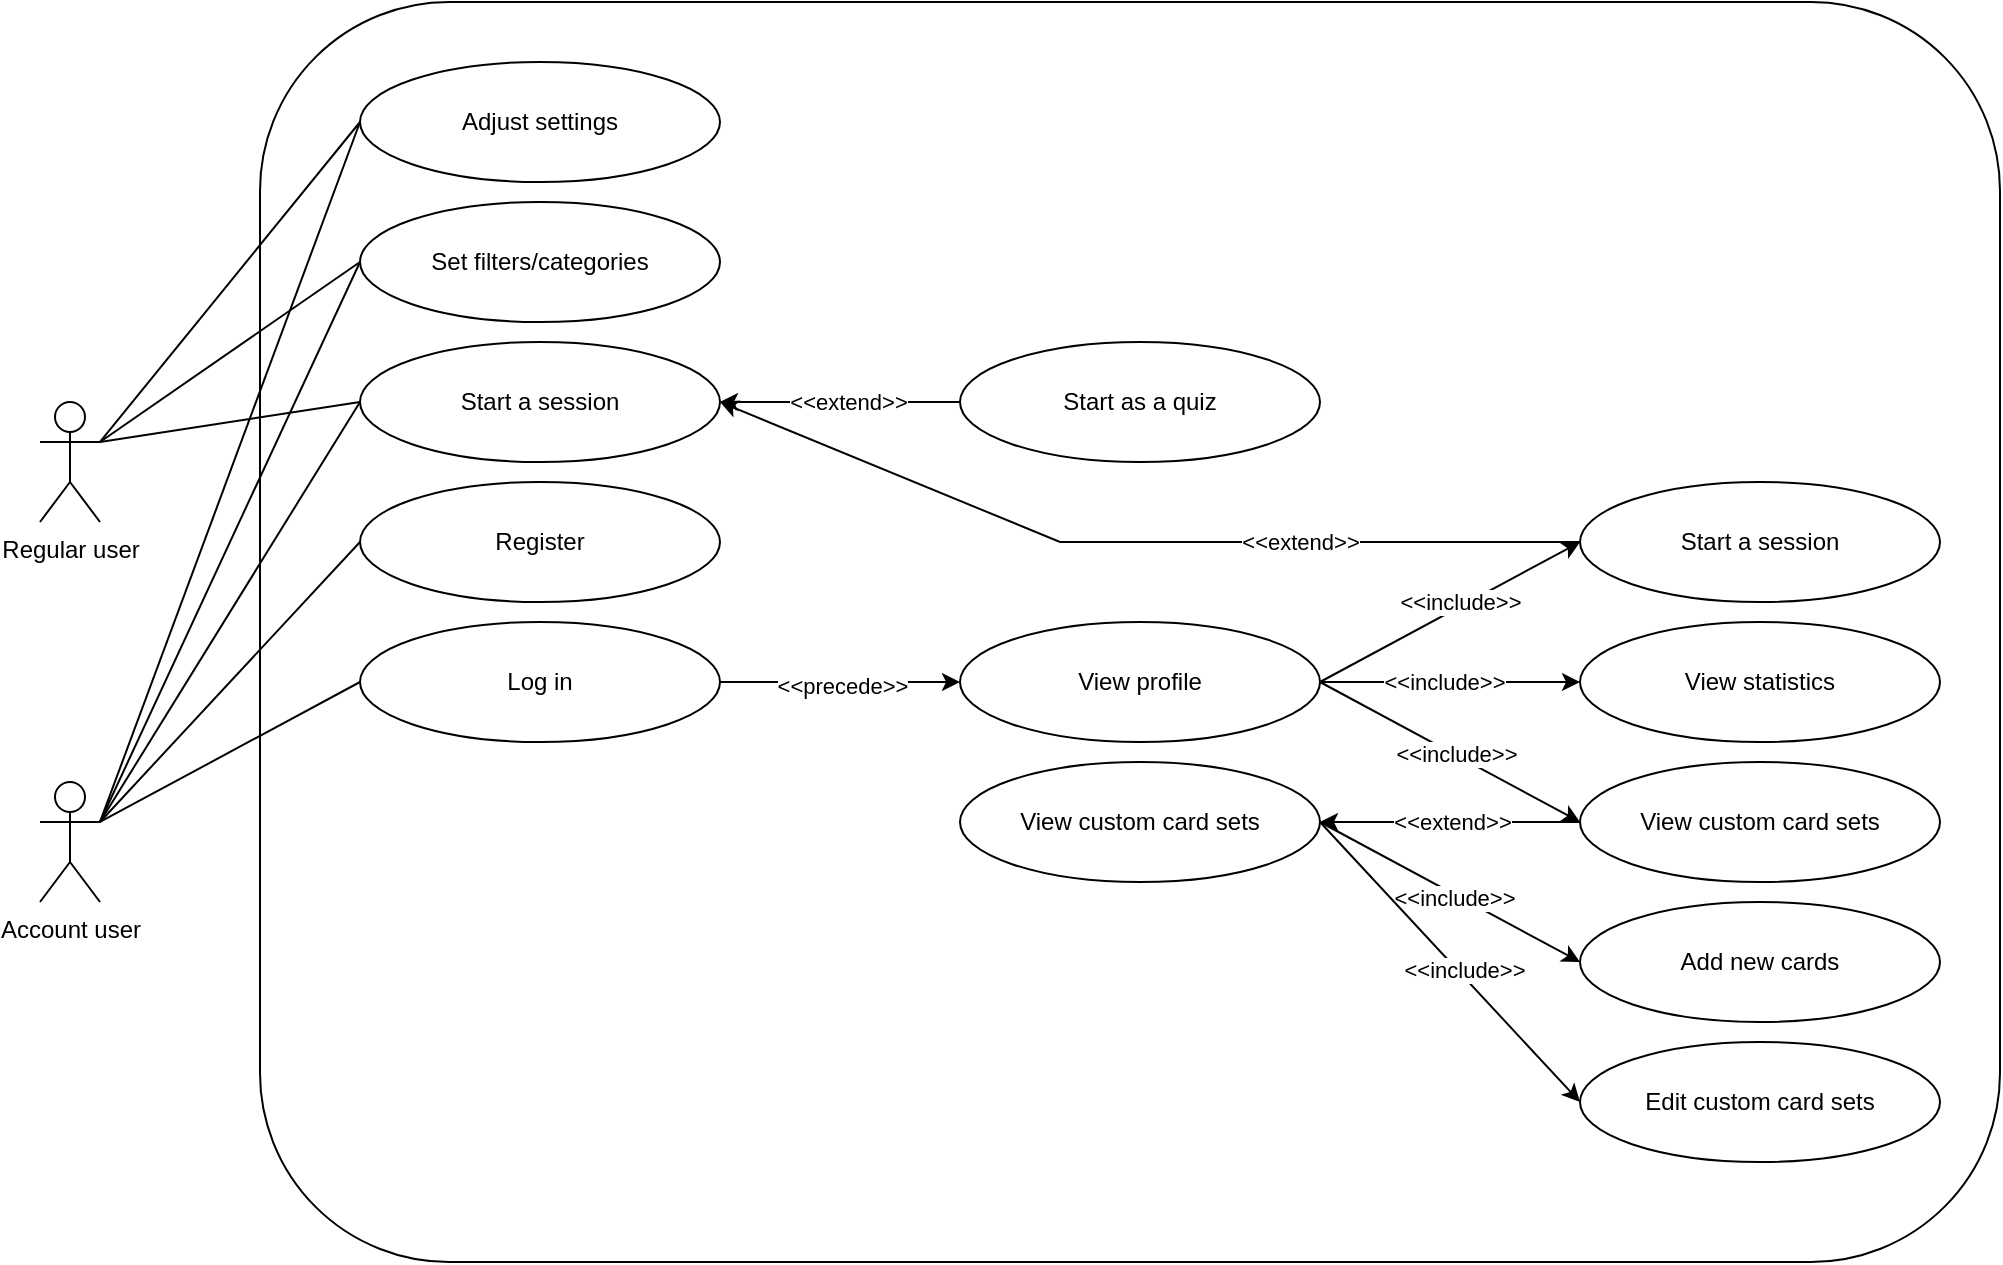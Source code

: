 <mxfile version="21.0.2" type="github">
  <diagram name="Page-1" id="3Ho3lMDQayWG8T5b9iDX">
    <mxGraphModel dx="986" dy="1642" grid="1" gridSize="10" guides="1" tooltips="1" connect="1" arrows="1" fold="1" page="1" pageScale="1" pageWidth="850" pageHeight="1100" math="0" shadow="0">
      <root>
        <mxCell id="0" />
        <mxCell id="1" parent="0" />
        <mxCell id="TednKCqArEcdU_LHiB3S-1" value="" style="rounded=1;whiteSpace=wrap;html=1;" parent="1" vertex="1">
          <mxGeometry x="180" y="-30" width="870" height="630" as="geometry" />
        </mxCell>
        <mxCell id="TednKCqArEcdU_LHiB3S-2" value="Regular user" style="shape=umlActor;verticalLabelPosition=bottom;verticalAlign=top;html=1;outlineConnect=0;" parent="1" vertex="1">
          <mxGeometry x="70" y="170" width="30" height="60" as="geometry" />
        </mxCell>
        <mxCell id="TednKCqArEcdU_LHiB3S-3" value="Account user" style="shape=umlActor;verticalLabelPosition=bottom;verticalAlign=top;html=1;outlineConnect=0;" parent="1" vertex="1">
          <mxGeometry x="70" y="360" width="30" height="60" as="geometry" />
        </mxCell>
        <mxCell id="TednKCqArEcdU_LHiB3S-4" value="Start a session" style="ellipse;whiteSpace=wrap;html=1;" parent="1" vertex="1">
          <mxGeometry x="230" y="140" width="180" height="60" as="geometry" />
        </mxCell>
        <mxCell id="TednKCqArEcdU_LHiB3S-5" value="Set filters/categories" style="ellipse;whiteSpace=wrap;html=1;" parent="1" vertex="1">
          <mxGeometry x="230" y="70" width="180" height="60" as="geometry" />
        </mxCell>
        <mxCell id="TednKCqArEcdU_LHiB3S-6" value="Register" style="ellipse;whiteSpace=wrap;html=1;" parent="1" vertex="1">
          <mxGeometry x="230" y="210" width="180" height="60" as="geometry" />
        </mxCell>
        <mxCell id="TednKCqArEcdU_LHiB3S-7" value="View profile" style="ellipse;whiteSpace=wrap;html=1;" parent="1" vertex="1">
          <mxGeometry x="530" y="280" width="180" height="60" as="geometry" />
        </mxCell>
        <mxCell id="TednKCqArEcdU_LHiB3S-8" value="View custom card sets" style="ellipse;whiteSpace=wrap;html=1;" parent="1" vertex="1">
          <mxGeometry x="530" y="350" width="180" height="60" as="geometry" />
        </mxCell>
        <mxCell id="TednKCqArEcdU_LHiB3S-9" value="Add new cards" style="ellipse;whiteSpace=wrap;html=1;" parent="1" vertex="1">
          <mxGeometry x="840" y="420" width="180" height="60" as="geometry" />
        </mxCell>
        <mxCell id="TednKCqArEcdU_LHiB3S-10" value="" style="endArrow=none;html=1;rounded=0;entryX=0;entryY=0.5;entryDx=0;entryDy=0;exitX=1;exitY=0.333;exitDx=0;exitDy=0;exitPerimeter=0;" parent="1" source="TednKCqArEcdU_LHiB3S-2" target="TednKCqArEcdU_LHiB3S-5" edge="1">
          <mxGeometry width="50" height="50" relative="1" as="geometry">
            <mxPoint x="120" y="230" as="sourcePoint" />
            <mxPoint x="170" y="180" as="targetPoint" />
          </mxGeometry>
        </mxCell>
        <mxCell id="TednKCqArEcdU_LHiB3S-11" value="" style="endArrow=none;html=1;rounded=0;entryX=0;entryY=0.5;entryDx=0;entryDy=0;exitX=1;exitY=0.333;exitDx=0;exitDy=0;exitPerimeter=0;" parent="1" source="TednKCqArEcdU_LHiB3S-2" target="TednKCqArEcdU_LHiB3S-4" edge="1">
          <mxGeometry width="50" height="50" relative="1" as="geometry">
            <mxPoint x="100" y="260" as="sourcePoint" />
            <mxPoint x="150" y="210" as="targetPoint" />
          </mxGeometry>
        </mxCell>
        <mxCell id="TednKCqArEcdU_LHiB3S-12" value="" style="endArrow=none;html=1;rounded=0;exitX=1;exitY=0.333;exitDx=0;exitDy=0;exitPerimeter=0;entryX=0;entryY=0.5;entryDx=0;entryDy=0;" parent="1" source="TednKCqArEcdU_LHiB3S-3" target="TednKCqArEcdU_LHiB3S-5" edge="1">
          <mxGeometry width="50" height="50" relative="1" as="geometry">
            <mxPoint x="110" y="380" as="sourcePoint" />
            <mxPoint x="160" y="330" as="targetPoint" />
          </mxGeometry>
        </mxCell>
        <mxCell id="TednKCqArEcdU_LHiB3S-13" value="" style="endArrow=none;html=1;rounded=0;exitX=1;exitY=0.333;exitDx=0;exitDy=0;exitPerimeter=0;entryX=0;entryY=0.5;entryDx=0;entryDy=0;" parent="1" source="TednKCqArEcdU_LHiB3S-3" target="TednKCqArEcdU_LHiB3S-4" edge="1">
          <mxGeometry width="50" height="50" relative="1" as="geometry">
            <mxPoint x="120" y="420" as="sourcePoint" />
            <mxPoint x="170" y="370" as="targetPoint" />
          </mxGeometry>
        </mxCell>
        <mxCell id="TednKCqArEcdU_LHiB3S-14" value="" style="endArrow=none;html=1;rounded=0;exitX=1;exitY=0.333;exitDx=0;exitDy=0;exitPerimeter=0;entryX=0;entryY=0.5;entryDx=0;entryDy=0;" parent="1" source="TednKCqArEcdU_LHiB3S-3" target="TednKCqArEcdU_LHiB3S-6" edge="1">
          <mxGeometry width="50" height="50" relative="1" as="geometry">
            <mxPoint x="130" y="420" as="sourcePoint" />
            <mxPoint x="180" y="370" as="targetPoint" />
          </mxGeometry>
        </mxCell>
        <mxCell id="TednKCqArEcdU_LHiB3S-18" value="View statistics" style="ellipse;whiteSpace=wrap;html=1;" parent="1" vertex="1">
          <mxGeometry x="840" y="280" width="180" height="60" as="geometry" />
        </mxCell>
        <mxCell id="TednKCqArEcdU_LHiB3S-20" value="" style="endArrow=classic;html=1;rounded=0;entryX=0;entryY=0.5;entryDx=0;entryDy=0;exitX=1;exitY=0.5;exitDx=0;exitDy=0;" parent="1" source="TednKCqArEcdU_LHiB3S-7" target="TednKCqArEcdU_LHiB3S-18" edge="1">
          <mxGeometry width="50" height="50" relative="1" as="geometry">
            <mxPoint x="450" y="250" as="sourcePoint" />
            <mxPoint x="450" y="240" as="targetPoint" />
          </mxGeometry>
        </mxCell>
        <mxCell id="TednKCqArEcdU_LHiB3S-21" value="&amp;lt;&amp;lt;include&amp;gt;&amp;gt;" style="edgeLabel;html=1;align=center;verticalAlign=middle;resizable=0;points=[];" parent="TednKCqArEcdU_LHiB3S-20" vertex="1" connectable="0">
          <mxGeometry x="-0.633" y="-1" relative="1" as="geometry">
            <mxPoint x="38" y="-1" as="offset" />
          </mxGeometry>
        </mxCell>
        <mxCell id="TednKCqArEcdU_LHiB3S-22" value="Start as a quiz" style="ellipse;whiteSpace=wrap;html=1;" parent="1" vertex="1">
          <mxGeometry x="530" y="140" width="180" height="60" as="geometry" />
        </mxCell>
        <mxCell id="TednKCqArEcdU_LHiB3S-23" value="" style="endArrow=classic;html=1;rounded=0;entryX=1;entryY=0.5;entryDx=0;entryDy=0;exitX=0;exitY=0.5;exitDx=0;exitDy=0;" parent="1" source="TednKCqArEcdU_LHiB3S-22" target="TednKCqArEcdU_LHiB3S-4" edge="1">
          <mxGeometry width="50" height="50" relative="1" as="geometry">
            <mxPoint x="470" y="170" as="sourcePoint" />
            <mxPoint x="520" y="120" as="targetPoint" />
          </mxGeometry>
        </mxCell>
        <mxCell id="TednKCqArEcdU_LHiB3S-24" value="&amp;lt;&amp;lt;extend&amp;gt;&amp;gt;" style="edgeLabel;html=1;align=center;verticalAlign=middle;resizable=0;points=[];" parent="TednKCqArEcdU_LHiB3S-23" vertex="1" connectable="0">
          <mxGeometry x="0.233" relative="1" as="geometry">
            <mxPoint x="18" as="offset" />
          </mxGeometry>
        </mxCell>
        <mxCell id="TednKCqArEcdU_LHiB3S-25" value="Adjust settings" style="ellipse;whiteSpace=wrap;html=1;" parent="1" vertex="1">
          <mxGeometry x="230" width="180" height="60" as="geometry" />
        </mxCell>
        <mxCell id="TednKCqArEcdU_LHiB3S-26" value="" style="endArrow=none;html=1;rounded=0;entryX=0;entryY=0.5;entryDx=0;entryDy=0;exitX=1;exitY=0.333;exitDx=0;exitDy=0;exitPerimeter=0;" parent="1" source="TednKCqArEcdU_LHiB3S-2" target="TednKCqArEcdU_LHiB3S-25" edge="1">
          <mxGeometry width="50" height="50" relative="1" as="geometry">
            <mxPoint x="90" y="130" as="sourcePoint" />
            <mxPoint x="140" y="80" as="targetPoint" />
          </mxGeometry>
        </mxCell>
        <mxCell id="TednKCqArEcdU_LHiB3S-27" value="" style="endArrow=none;html=1;rounded=0;exitX=1;exitY=0.333;exitDx=0;exitDy=0;exitPerimeter=0;entryX=0;entryY=0.5;entryDx=0;entryDy=0;" parent="1" source="TednKCqArEcdU_LHiB3S-3" target="TednKCqArEcdU_LHiB3S-25" edge="1">
          <mxGeometry width="50" height="50" relative="1" as="geometry">
            <mxPoint x="30" y="340" as="sourcePoint" />
            <mxPoint x="80" y="290" as="targetPoint" />
          </mxGeometry>
        </mxCell>
        <mxCell id="TednKCqArEcdU_LHiB3S-28" value="View custom card sets" style="ellipse;whiteSpace=wrap;html=1;" parent="1" vertex="1">
          <mxGeometry x="840" y="350" width="180" height="60" as="geometry" />
        </mxCell>
        <mxCell id="TednKCqArEcdU_LHiB3S-29" value="" style="endArrow=classic;html=1;rounded=0;exitX=1;exitY=0.5;exitDx=0;exitDy=0;entryX=0;entryY=0.5;entryDx=0;entryDy=0;" parent="1" source="TednKCqArEcdU_LHiB3S-7" target="TednKCqArEcdU_LHiB3S-28" edge="1">
          <mxGeometry width="50" height="50" relative="1" as="geometry">
            <mxPoint x="480" y="470" as="sourcePoint" />
            <mxPoint x="530" y="420" as="targetPoint" />
          </mxGeometry>
        </mxCell>
        <mxCell id="TednKCqArEcdU_LHiB3S-30" value="&amp;lt;&amp;lt;include&amp;gt;&amp;gt;" style="edgeLabel;html=1;align=center;verticalAlign=middle;resizable=0;points=[];" parent="TednKCqArEcdU_LHiB3S-29" vertex="1" connectable="0">
          <mxGeometry x="0.21" y="3" relative="1" as="geometry">
            <mxPoint x="-12" y="-4" as="offset" />
          </mxGeometry>
        </mxCell>
        <mxCell id="TednKCqArEcdU_LHiB3S-31" value="" style="endArrow=classic;html=1;rounded=0;entryX=1;entryY=0.5;entryDx=0;entryDy=0;exitX=0;exitY=0.5;exitDx=0;exitDy=0;" parent="1" source="TednKCqArEcdU_LHiB3S-28" target="TednKCqArEcdU_LHiB3S-8" edge="1">
          <mxGeometry width="50" height="50" relative="1" as="geometry">
            <mxPoint x="500" y="500" as="sourcePoint" />
            <mxPoint x="550" y="450" as="targetPoint" />
          </mxGeometry>
        </mxCell>
        <mxCell id="TednKCqArEcdU_LHiB3S-32" value="&amp;lt;&amp;lt;extend&amp;gt;&amp;gt;" style="edgeLabel;html=1;align=center;verticalAlign=middle;resizable=0;points=[];" parent="TednKCqArEcdU_LHiB3S-31" vertex="1" connectable="0">
          <mxGeometry x="0.233" relative="1" as="geometry">
            <mxPoint x="16" as="offset" />
          </mxGeometry>
        </mxCell>
        <mxCell id="TednKCqArEcdU_LHiB3S-33" value="Edit custom card sets" style="ellipse;whiteSpace=wrap;html=1;" parent="1" vertex="1">
          <mxGeometry x="840" y="490" width="180" height="60" as="geometry" />
        </mxCell>
        <mxCell id="TednKCqArEcdU_LHiB3S-34" value="" style="endArrow=classic;html=1;rounded=0;exitX=1;exitY=0.5;exitDx=0;exitDy=0;entryX=0;entryY=0.5;entryDx=0;entryDy=0;" parent="1" source="TednKCqArEcdU_LHiB3S-8" target="TednKCqArEcdU_LHiB3S-9" edge="1">
          <mxGeometry width="50" height="50" relative="1" as="geometry">
            <mxPoint x="340" y="520" as="sourcePoint" />
            <mxPoint x="390" y="470" as="targetPoint" />
          </mxGeometry>
        </mxCell>
        <mxCell id="TednKCqArEcdU_LHiB3S-35" value="&amp;lt;&amp;lt;include&amp;gt;&amp;gt;" style="edgeLabel;html=1;align=center;verticalAlign=middle;resizable=0;points=[];" parent="TednKCqArEcdU_LHiB3S-34" vertex="1" connectable="0">
          <mxGeometry x="-0.207" y="1" relative="1" as="geometry">
            <mxPoint x="15" y="11" as="offset" />
          </mxGeometry>
        </mxCell>
        <mxCell id="TednKCqArEcdU_LHiB3S-36" value="" style="endArrow=classic;html=1;rounded=0;exitX=1;exitY=0.5;exitDx=0;exitDy=0;entryX=0;entryY=0.5;entryDx=0;entryDy=0;" parent="1" source="TednKCqArEcdU_LHiB3S-8" target="TednKCqArEcdU_LHiB3S-33" edge="1">
          <mxGeometry width="50" height="50" relative="1" as="geometry">
            <mxPoint x="320" y="520" as="sourcePoint" />
            <mxPoint x="370" y="470" as="targetPoint" />
          </mxGeometry>
        </mxCell>
        <mxCell id="TednKCqArEcdU_LHiB3S-39" value="&amp;lt;&amp;lt;include&amp;gt;&amp;gt;" style="edgeLabel;html=1;align=center;verticalAlign=middle;resizable=0;points=[];" parent="TednKCqArEcdU_LHiB3S-36" vertex="1" connectable="0">
          <mxGeometry x="0.322" y="1" relative="1" as="geometry">
            <mxPoint x="-15" y="-18" as="offset" />
          </mxGeometry>
        </mxCell>
        <mxCell id="s-M7QTfQTF4BREOHv6_A-1" value="Log in" style="ellipse;whiteSpace=wrap;html=1;" vertex="1" parent="1">
          <mxGeometry x="230" y="280" width="180" height="60" as="geometry" />
        </mxCell>
        <mxCell id="s-M7QTfQTF4BREOHv6_A-3" value="" style="endArrow=none;html=1;rounded=0;exitX=1;exitY=0.333;exitDx=0;exitDy=0;exitPerimeter=0;entryX=0;entryY=0.5;entryDx=0;entryDy=0;" edge="1" parent="1" source="TednKCqArEcdU_LHiB3S-3" target="s-M7QTfQTF4BREOHv6_A-1">
          <mxGeometry width="50" height="50" relative="1" as="geometry">
            <mxPoint x="60" y="560" as="sourcePoint" />
            <mxPoint x="110" y="510" as="targetPoint" />
          </mxGeometry>
        </mxCell>
        <mxCell id="s-M7QTfQTF4BREOHv6_A-6" value="" style="endArrow=classic;html=1;rounded=0;exitX=1;exitY=0.5;exitDx=0;exitDy=0;entryX=0;entryY=0.5;entryDx=0;entryDy=0;" edge="1" parent="1" source="s-M7QTfQTF4BREOHv6_A-1" target="TednKCqArEcdU_LHiB3S-7">
          <mxGeometry width="50" height="50" relative="1" as="geometry">
            <mxPoint x="370" y="450" as="sourcePoint" />
            <mxPoint x="420" y="400" as="targetPoint" />
          </mxGeometry>
        </mxCell>
        <mxCell id="s-M7QTfQTF4BREOHv6_A-7" value="&amp;lt;&amp;lt;precede&amp;gt;&amp;gt;" style="edgeLabel;html=1;align=center;verticalAlign=middle;resizable=0;points=[];" vertex="1" connectable="0" parent="s-M7QTfQTF4BREOHv6_A-6">
          <mxGeometry x="0.25" y="-2" relative="1" as="geometry">
            <mxPoint x="-14" as="offset" />
          </mxGeometry>
        </mxCell>
        <mxCell id="s-M7QTfQTF4BREOHv6_A-8" value="Start a session" style="ellipse;whiteSpace=wrap;html=1;" vertex="1" parent="1">
          <mxGeometry x="840" y="210" width="180" height="60" as="geometry" />
        </mxCell>
        <mxCell id="s-M7QTfQTF4BREOHv6_A-9" value="" style="endArrow=classic;html=1;rounded=0;exitX=1;exitY=0.5;exitDx=0;exitDy=0;entryX=0;entryY=0.5;entryDx=0;entryDy=0;" edge="1" parent="1" source="TednKCqArEcdU_LHiB3S-7" target="s-M7QTfQTF4BREOHv6_A-8">
          <mxGeometry width="50" height="50" relative="1" as="geometry">
            <mxPoint x="730" y="290" as="sourcePoint" />
            <mxPoint x="780" y="240" as="targetPoint" />
          </mxGeometry>
        </mxCell>
        <mxCell id="s-M7QTfQTF4BREOHv6_A-10" value="&amp;lt;&amp;lt;include&amp;gt;&amp;gt;" style="edgeLabel;html=1;align=center;verticalAlign=middle;resizable=0;points=[];" vertex="1" connectable="0" parent="s-M7QTfQTF4BREOHv6_A-9">
          <mxGeometry x="0.455" y="1" relative="1" as="geometry">
            <mxPoint x="-24" y="12" as="offset" />
          </mxGeometry>
        </mxCell>
        <mxCell id="s-M7QTfQTF4BREOHv6_A-11" value="" style="endArrow=classic;html=1;rounded=0;exitX=0;exitY=0.5;exitDx=0;exitDy=0;entryX=1;entryY=0.5;entryDx=0;entryDy=0;" edge="1" parent="1" source="s-M7QTfQTF4BREOHv6_A-8" target="TednKCqArEcdU_LHiB3S-4">
          <mxGeometry width="50" height="50" relative="1" as="geometry">
            <mxPoint x="780" y="200" as="sourcePoint" />
            <mxPoint x="830" y="150" as="targetPoint" />
            <Array as="points">
              <mxPoint x="580" y="240" />
            </Array>
          </mxGeometry>
        </mxCell>
        <mxCell id="s-M7QTfQTF4BREOHv6_A-12" value="&amp;lt;&amp;lt;extend&amp;gt;&amp;gt;" style="edgeLabel;html=1;align=center;verticalAlign=middle;resizable=0;points=[];" vertex="1" connectable="0" parent="s-M7QTfQTF4BREOHv6_A-11">
          <mxGeometry x="-0.207" y="-1" relative="1" as="geometry">
            <mxPoint x="36" y="1" as="offset" />
          </mxGeometry>
        </mxCell>
      </root>
    </mxGraphModel>
  </diagram>
</mxfile>
